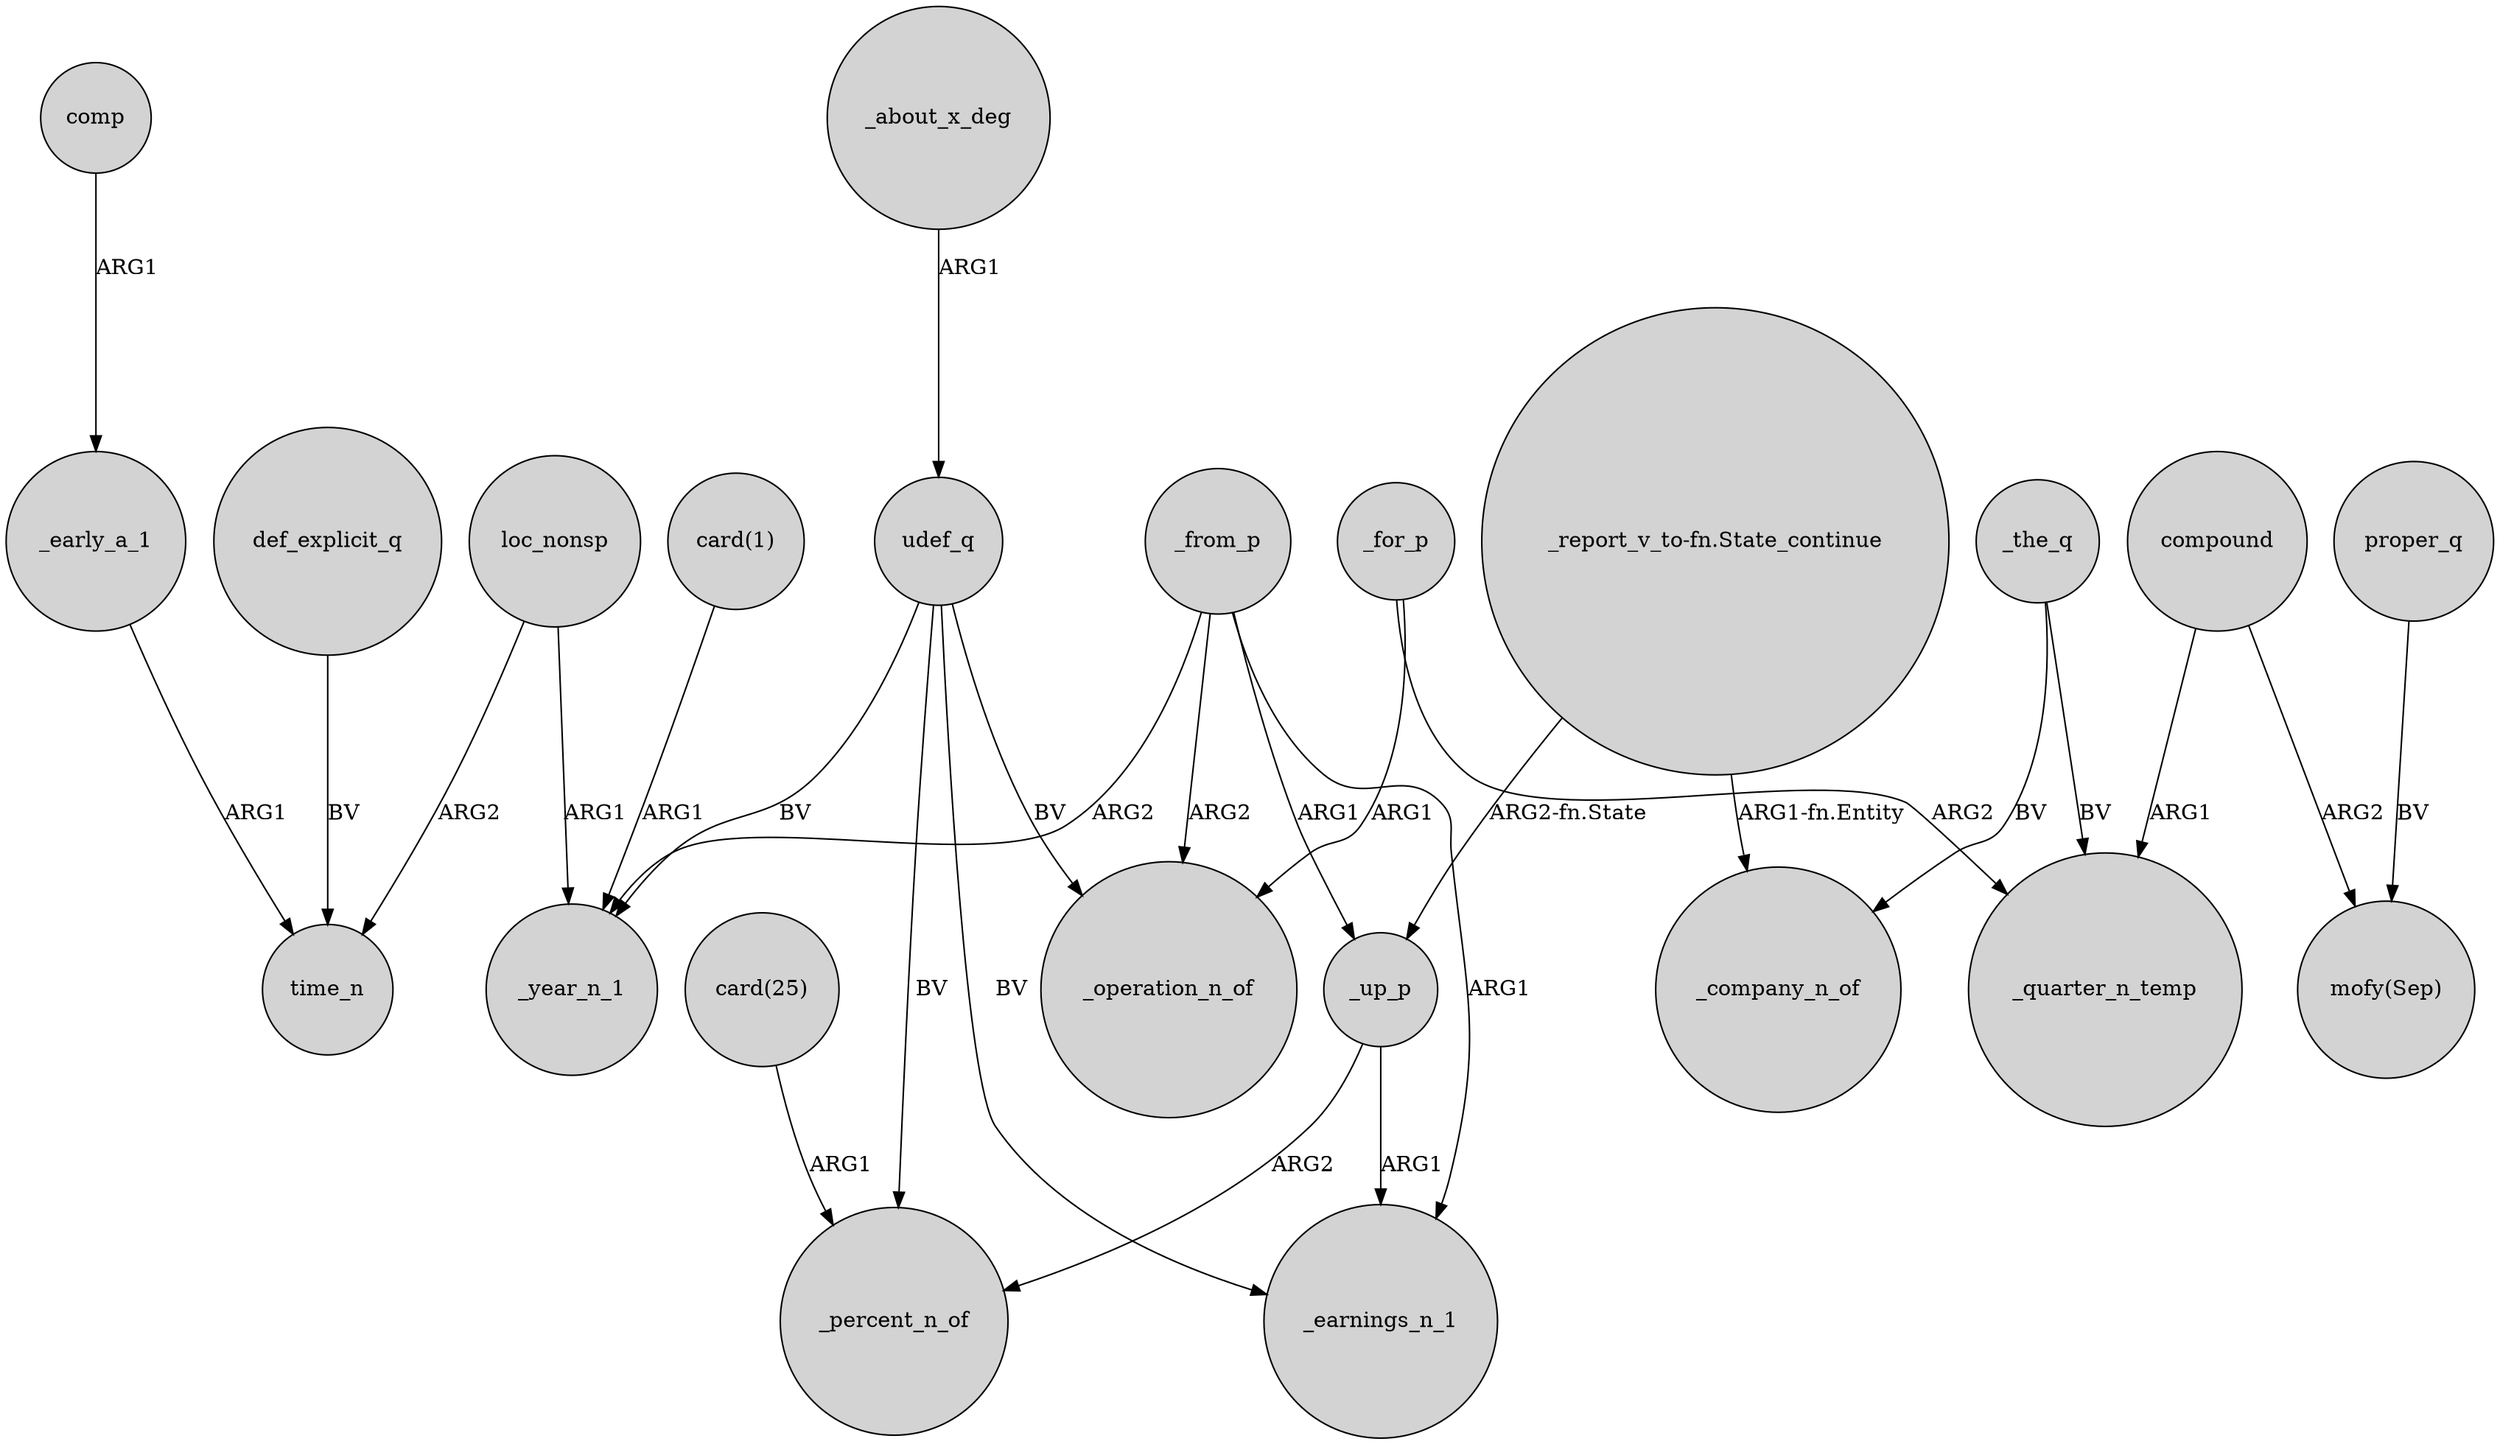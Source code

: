 digraph {
	node [shape=circle style=filled]
	_early_a_1 -> time_n [label=ARG1]
	_up_p -> _percent_n_of [label=ARG2]
	_for_p -> _operation_n_of [label=ARG1]
	"_report_v_to-fn.State_continue" -> _company_n_of [label="ARG1-fn.Entity"]
	compound -> _quarter_n_temp [label=ARG1]
	"card(1)" -> _year_n_1 [label=ARG1]
	loc_nonsp -> _year_n_1 [label=ARG1]
	_the_q -> _quarter_n_temp [label=BV]
	"card(25)" -> _percent_n_of [label=ARG1]
	"_report_v_to-fn.State_continue" -> _up_p [label="ARG2-fn.State"]
	comp -> _early_a_1 [label=ARG1]
	_about_x_deg -> udef_q [label=ARG1]
	compound -> "mofy(Sep)" [label=ARG2]
	_for_p -> _quarter_n_temp [label=ARG2]
	udef_q -> _earnings_n_1 [label=BV]
	udef_q -> _percent_n_of [label=BV]
	udef_q -> _operation_n_of [label=BV]
	_from_p -> _year_n_1 [label=ARG2]
	proper_q -> "mofy(Sep)" [label=BV]
	def_explicit_q -> time_n [label=BV]
	udef_q -> _year_n_1 [label=BV]
	loc_nonsp -> time_n [label=ARG2]
	_from_p -> _up_p [label=ARG1]
	_from_p -> _operation_n_of [label=ARG2]
	_from_p -> _earnings_n_1 [label=ARG1]
	_the_q -> _company_n_of [label=BV]
	_up_p -> _earnings_n_1 [label=ARG1]
}
